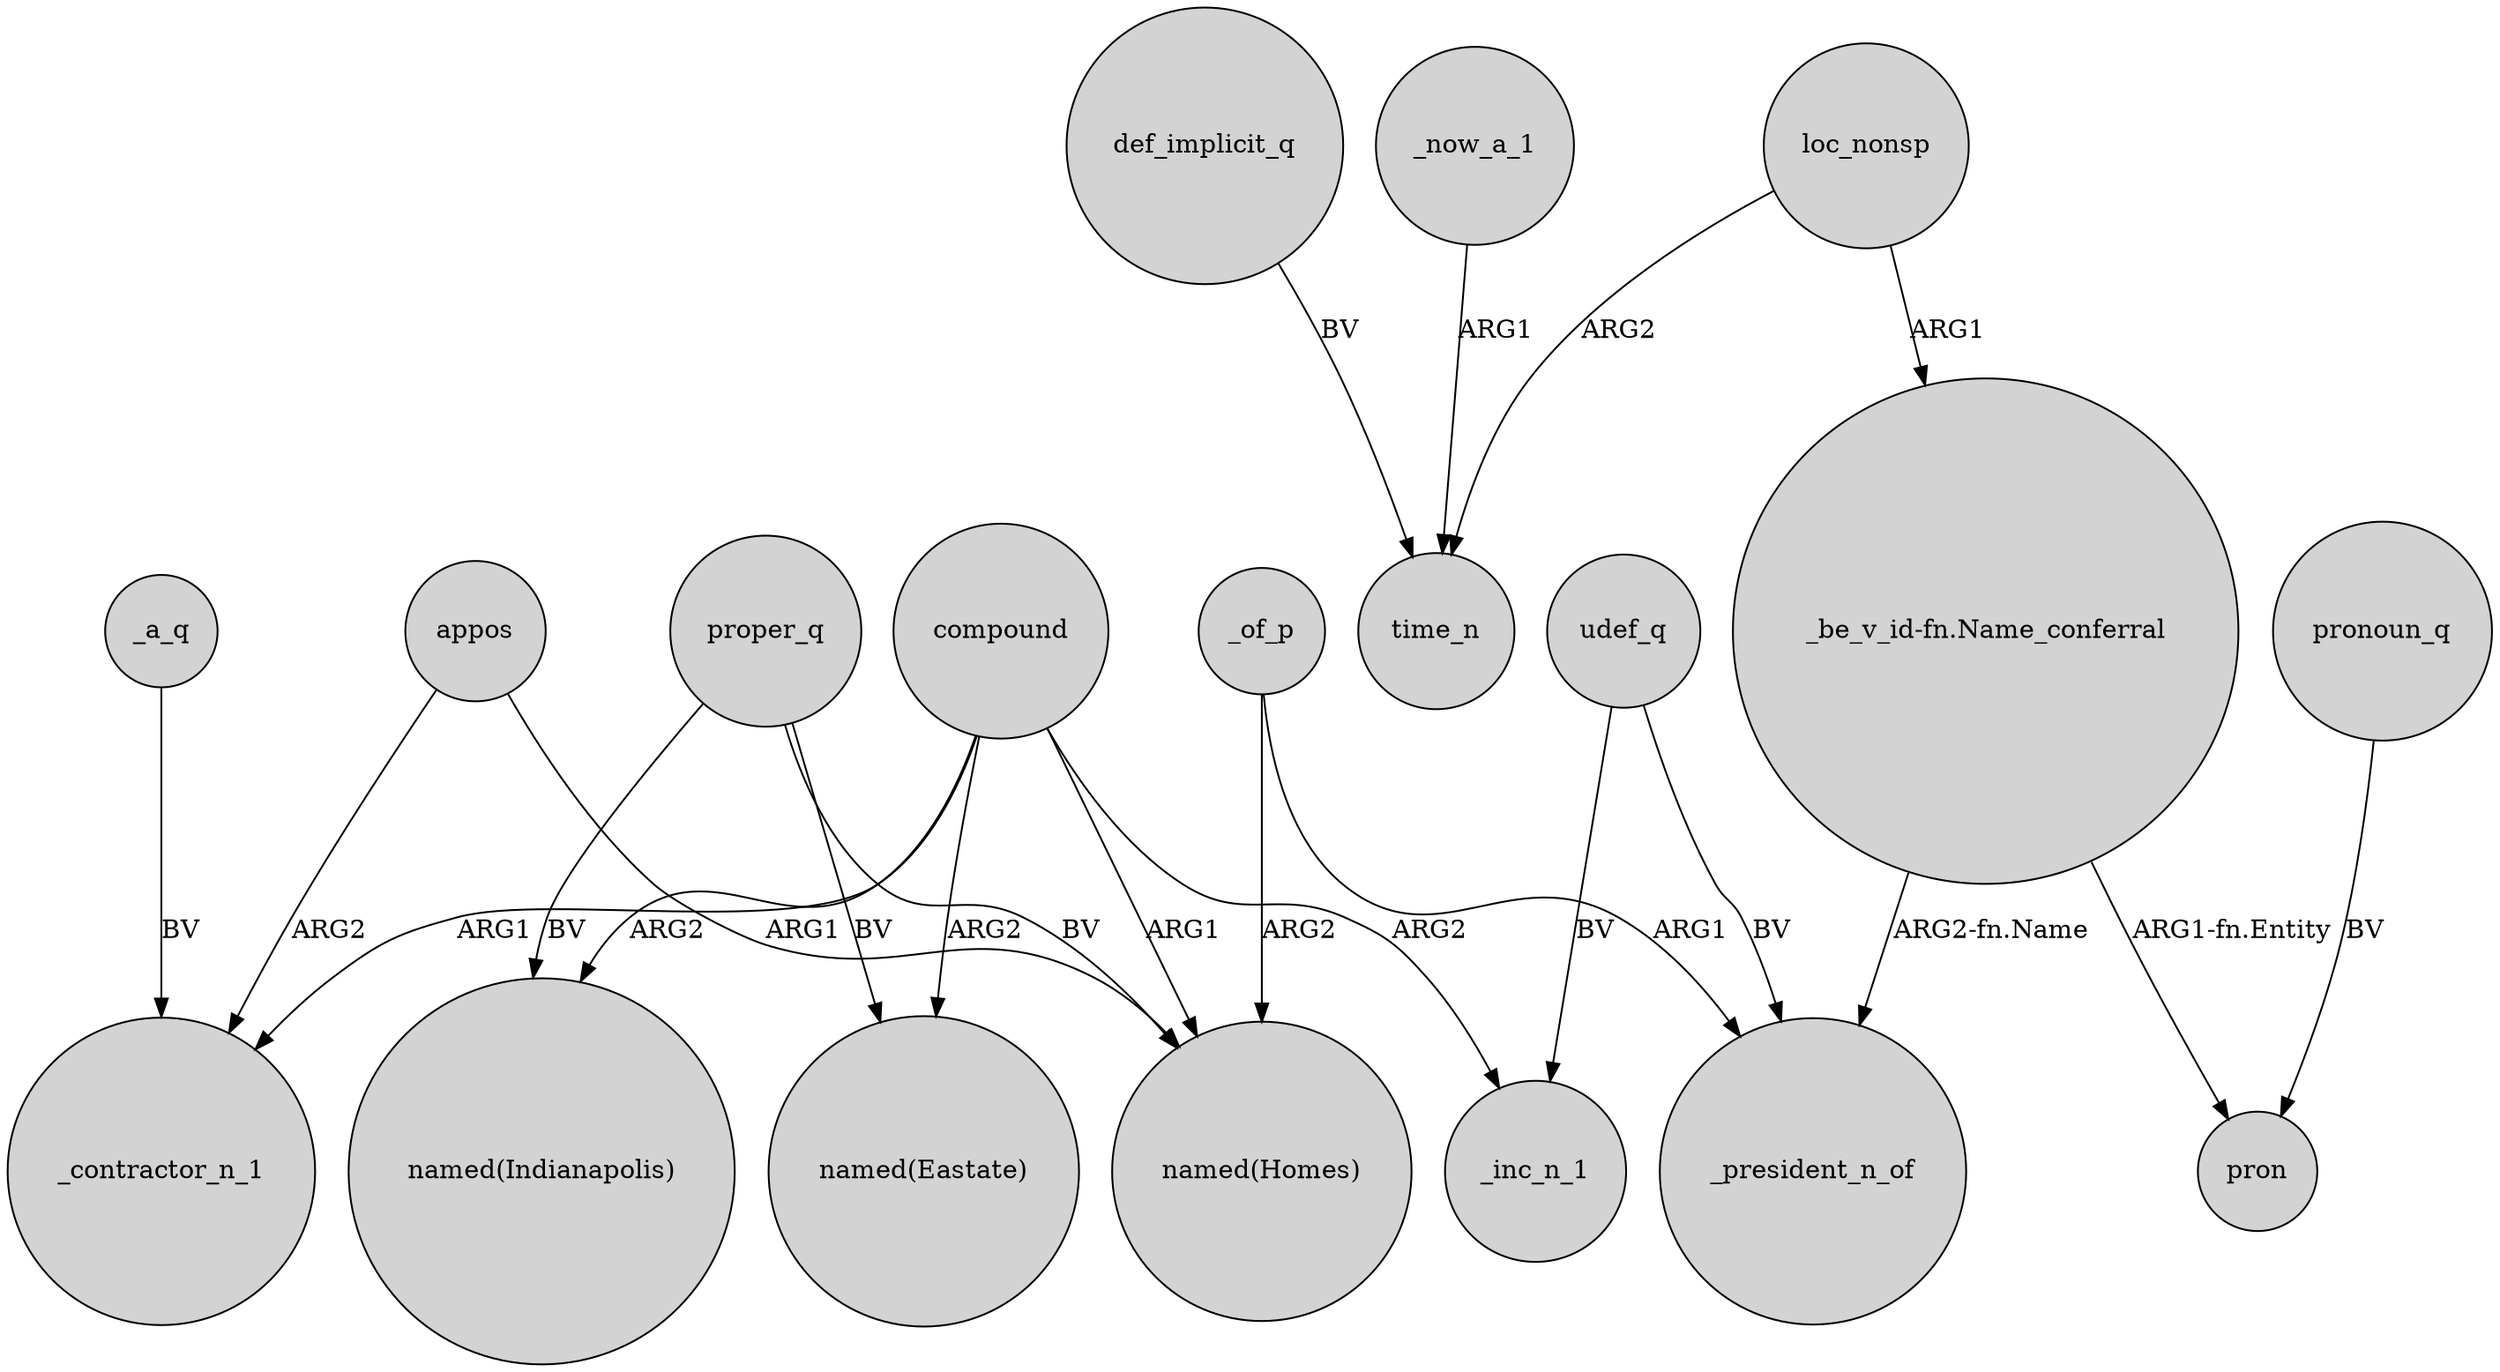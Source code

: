 digraph {
	node [shape=circle style=filled]
	appos -> _contractor_n_1 [label=ARG2]
	compound -> _contractor_n_1 [label=ARG1]
	_of_p -> _president_n_of [label=ARG1]
	loc_nonsp -> "_be_v_id-fn.Name_conferral" [label=ARG1]
	appos -> "named(Homes)" [label=ARG1]
	_now_a_1 -> time_n [label=ARG1]
	proper_q -> "named(Eastate)" [label=BV]
	pronoun_q -> pron [label=BV]
	udef_q -> _inc_n_1 [label=BV]
	compound -> _inc_n_1 [label=ARG2]
	proper_q -> "named(Homes)" [label=BV]
	proper_q -> "named(Indianapolis)" [label=BV]
	_a_q -> _contractor_n_1 [label=BV]
	_of_p -> "named(Homes)" [label=ARG2]
	compound -> "named(Indianapolis)" [label=ARG2]
	"_be_v_id-fn.Name_conferral" -> pron [label="ARG1-fn.Entity"]
	loc_nonsp -> time_n [label=ARG2]
	def_implicit_q -> time_n [label=BV]
	udef_q -> _president_n_of [label=BV]
	"_be_v_id-fn.Name_conferral" -> _president_n_of [label="ARG2-fn.Name"]
	compound -> "named(Eastate)" [label=ARG2]
	compound -> "named(Homes)" [label=ARG1]
}
